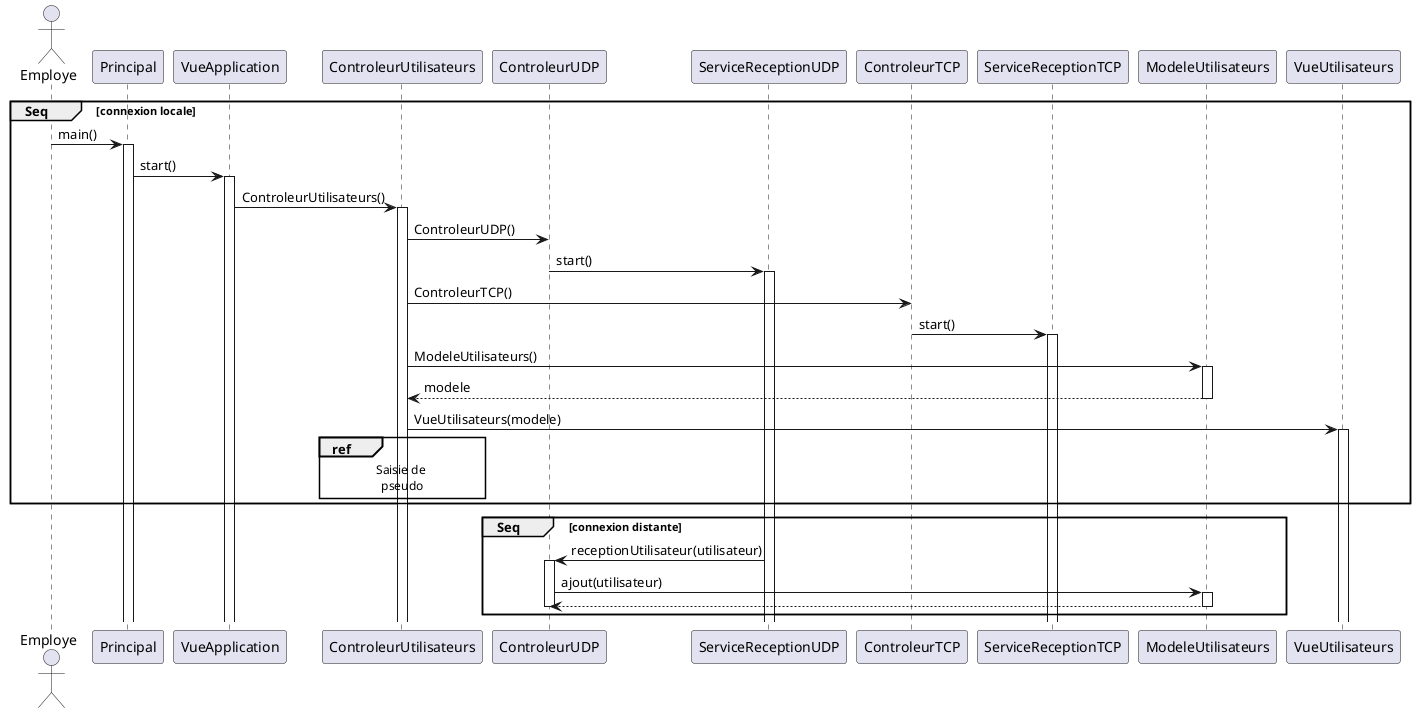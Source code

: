 @startuml Connexion
actor Employe
group Seq [connexion locale]
    Employe -> Principal : main()
    activate Principal
    Principal -> VueApplication : start()
    activate VueApplication 
    VueApplication -> ControleurUtilisateurs : ControleurUtilisateurs()
    activate ControleurUtilisateurs
    ControleurUtilisateurs -> ControleurUDP : ControleurUDP()
    ControleurUDP -> ServiceReceptionUDP : start()
    activate ServiceReceptionUDP
    ControleurUtilisateurs -> ControleurTCP : ControleurTCP()
    ControleurTCP -> ServiceReceptionTCP : start()
    activate ServiceReceptionTCP
    ControleurUtilisateurs -> ModeleUtilisateurs : ModeleUtilisateurs()
    activate ModeleUtilisateurs
    ModeleUtilisateurs --> ControleurUtilisateurs : modele
    deactivate ModeleUtilisateurs
    ControleurUtilisateurs -> VueUtilisateurs : VueUtilisateurs(modele)
    activate VueUtilisateurs
    ref over ControleurUtilisateurs
        Saisie de 
        pseudo
    end ref
end
group Seq [connexion distante]
    ServiceReceptionUDP -> ControleurUDP : receptionUtilisateur(utilisateur)
    activate ControleurUDP
    ControleurUDP -> ModeleUtilisateurs : ajout(utilisateur)
    activate ModeleUtilisateurs
    ModeleUtilisateurs --> ControleurUDP
    deactivate ModeleUtilisateurs
    deactivate ControleurUDP
end
@enduml
